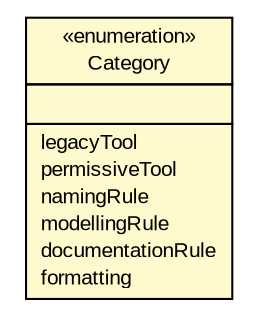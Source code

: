 #!/usr/local/bin/dot
#
# Class diagram 
# Generated by UMLGraph version R5_6_6-6-g3bdff0 (http://www.umlgraph.org/)
#

digraph G {
	edge [fontname="arial",fontsize=10,labelfontname="arial",labelfontsize=10];
	node [fontname="arial",fontsize=10,shape=plaintext];
	nodesep=0.25;
	ranksep=0.5;
	// org.tanjakostic.jcleancim.validation.Rule.Category
	c173573 [label=<<table title="org.tanjakostic.jcleancim.validation.Rule.Category" border="0" cellborder="1" cellspacing="0" cellpadding="2" port="p" bgcolor="lemonChiffon" href="./Rule.Category.html">
		<tr><td><table border="0" cellspacing="0" cellpadding="1">
<tr><td align="center" balign="center"> &#171;enumeration&#187; </td></tr>
<tr><td align="center" balign="center"> Category </td></tr>
		</table></td></tr>
		<tr><td><table border="0" cellspacing="0" cellpadding="1">
<tr><td align="left" balign="left">  </td></tr>
		</table></td></tr>
		<tr><td><table border="0" cellspacing="0" cellpadding="1">
<tr><td align="left" balign="left"> legacyTool </td></tr>
<tr><td align="left" balign="left"> permissiveTool </td></tr>
<tr><td align="left" balign="left"> namingRule </td></tr>
<tr><td align="left" balign="left"> modellingRule </td></tr>
<tr><td align="left" balign="left"> documentationRule </td></tr>
<tr><td align="left" balign="left"> formatting </td></tr>
		</table></td></tr>
		</table>>, URL="./Rule.Category.html", fontname="arial", fontcolor="black", fontsize=10.0];
}

